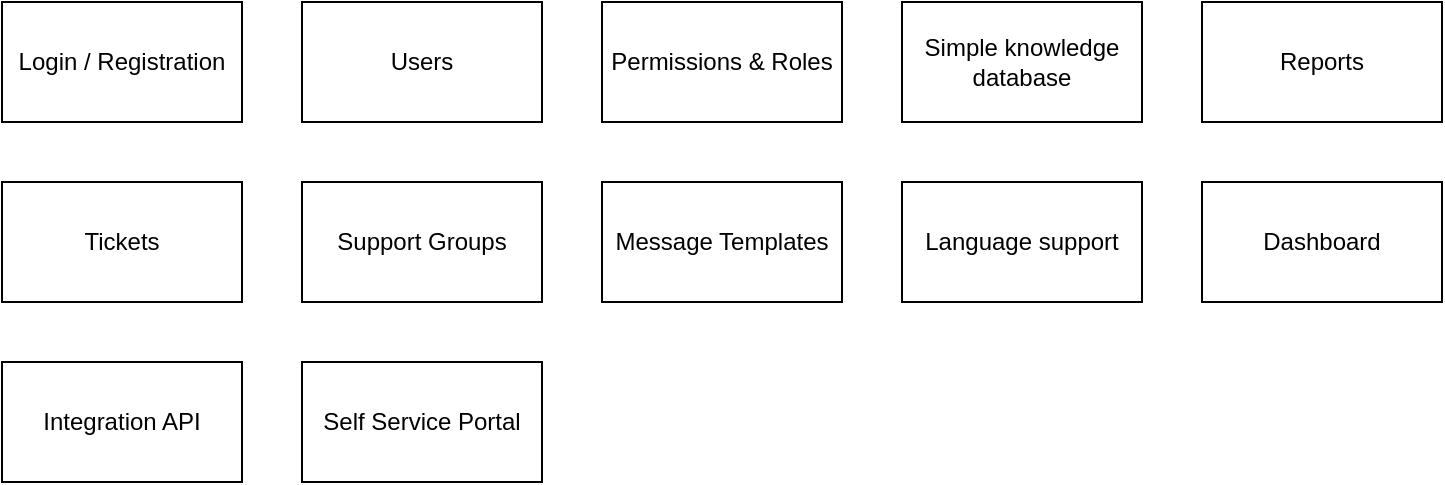 <mxfile version="15.5.4" type="github" pages="6">
  <diagram id="U4mg9C_StiXj8ZKMRVDW" name="Themes">
    <mxGraphModel dx="982" dy="543" grid="1" gridSize="10" guides="1" tooltips="1" connect="1" arrows="1" fold="1" page="1" pageScale="1" pageWidth="827" pageHeight="1169" math="0" shadow="0">
      <root>
        <mxCell id="0" />
        <mxCell id="1" parent="0" />
        <UserObject label="Login / Registration" link="data:page/id,Eyx1zjlR73WPF7y6X4yR" id="JEgnqoY6I7uBtnNxOAXn-1">
          <mxCell style="rounded=0;whiteSpace=wrap;html=1;" parent="1" vertex="1">
            <mxGeometry x="40" y="40" width="120" height="60" as="geometry" />
          </mxCell>
        </UserObject>
        <UserObject label="Users" link="data:page/id,vCbPo8Xh16mwTPyjkDVn" id="LqviV_DNU4wQCkDSFplH-1">
          <mxCell style="rounded=0;whiteSpace=wrap;html=1;" parent="1" vertex="1">
            <mxGeometry x="190" y="40" width="120" height="60" as="geometry" />
          </mxCell>
        </UserObject>
        <UserObject label="Permissions &amp;amp; Roles" link="data:page/id,KQM59oLYCG9JoziI4fd3" id="w8sz3olIVCtSpXsirirF-1">
          <mxCell style="rounded=0;whiteSpace=wrap;html=1;" parent="1" vertex="1">
            <mxGeometry x="340" y="40" width="120" height="60" as="geometry" />
          </mxCell>
        </UserObject>
        <mxCell id="USSnysQ1i_rHeAMIco7n-1" value="&lt;div&gt;Tickets&lt;/div&gt;" style="rounded=0;whiteSpace=wrap;html=1;" parent="1" vertex="1">
          <mxGeometry x="40" y="130" width="120" height="60" as="geometry" />
        </mxCell>
        <mxCell id="USSnysQ1i_rHeAMIco7n-2" value="Support Groups" style="rounded=0;whiteSpace=wrap;html=1;" parent="1" vertex="1">
          <mxGeometry x="190" y="130" width="120" height="60" as="geometry" />
        </mxCell>
        <mxCell id="sE-CPNXv4pUMjsDhTnFV-1" value="Message Templates" style="rounded=0;whiteSpace=wrap;html=1;" parent="1" vertex="1">
          <mxGeometry x="340" y="130" width="120" height="60" as="geometry" />
        </mxCell>
        <mxCell id="sE-CPNXv4pUMjsDhTnFV-2" value="&lt;div&gt;Language support&lt;/div&gt;" style="rounded=0;whiteSpace=wrap;html=1;" parent="1" vertex="1">
          <mxGeometry x="490" y="130" width="120" height="60" as="geometry" />
        </mxCell>
        <mxCell id="sE-CPNXv4pUMjsDhTnFV-3" value="Simple knowledge database" style="rounded=0;whiteSpace=wrap;html=1;" parent="1" vertex="1">
          <mxGeometry x="490" y="40" width="120" height="60" as="geometry" />
        </mxCell>
        <mxCell id="sE-CPNXv4pUMjsDhTnFV-4" value="&lt;div&gt;Reports&lt;/div&gt;" style="rounded=0;whiteSpace=wrap;html=1;" parent="1" vertex="1">
          <mxGeometry x="640" y="40" width="120" height="60" as="geometry" />
        </mxCell>
        <mxCell id="sE-CPNXv4pUMjsDhTnFV-5" value="Integration API" style="rounded=0;whiteSpace=wrap;html=1;" parent="1" vertex="1">
          <mxGeometry x="40" y="220" width="120" height="60" as="geometry" />
        </mxCell>
        <mxCell id="sE-CPNXv4pUMjsDhTnFV-6" value="Dashboard" style="rounded=0;whiteSpace=wrap;html=1;" parent="1" vertex="1">
          <mxGeometry x="640" y="130" width="120" height="60" as="geometry" />
        </mxCell>
        <mxCell id="7dpnqH_wEJrqDhVX8jPt-1" value="Self Service Portal" style="rounded=0;whiteSpace=wrap;html=1;" vertex="1" parent="1">
          <mxGeometry x="190" y="220" width="120" height="60" as="geometry" />
        </mxCell>
      </root>
    </mxGraphModel>
  </diagram>
  <diagram id="Eyx1zjlR73WPF7y6X4yR" name="Login / Registration">
    <mxGraphModel dx="1809" dy="543" grid="1" gridSize="10" guides="1" tooltips="1" connect="1" arrows="1" fold="1" page="1" pageScale="1" pageWidth="827" pageHeight="1169" math="0" shadow="0">
      <root>
        <mxCell id="g2kaFrd8a3R5kdr6RoFH-0" />
        <mxCell id="g2kaFrd8a3R5kdr6RoFH-1" parent="g2kaFrd8a3R5kdr6RoFH-0" />
        <mxCell id="pInp6oD9n5h3ioizF-e9-3" value="" style="edgeStyle=orthogonalEdgeStyle;rounded=0;orthogonalLoop=1;jettySize=auto;html=1;" edge="1" parent="g2kaFrd8a3R5kdr6RoFH-1" source="g89evlefRfwaJGI9LU7N-0" target="pInp6oD9n5h3ioizF-e9-2">
          <mxGeometry relative="1" as="geometry">
            <Array as="points">
              <mxPoint x="90" y="130" />
              <mxPoint x="-60" y="130" />
            </Array>
          </mxGeometry>
        </mxCell>
        <mxCell id="pInp6oD9n5h3ioizF-e9-5" value="" style="edgeStyle=orthogonalEdgeStyle;rounded=0;orthogonalLoop=1;jettySize=auto;html=1;" edge="1" parent="g2kaFrd8a3R5kdr6RoFH-1" source="g89evlefRfwaJGI9LU7N-0" target="pInp6oD9n5h3ioizF-e9-4">
          <mxGeometry relative="1" as="geometry" />
        </mxCell>
        <mxCell id="pInp6oD9n5h3ioizF-e9-6" value="" style="edgeStyle=orthogonalEdgeStyle;rounded=0;orthogonalLoop=1;jettySize=auto;html=1;" edge="1" parent="g2kaFrd8a3R5kdr6RoFH-1" source="g89evlefRfwaJGI9LU7N-0" target="pInp6oD9n5h3ioizF-e9-4">
          <mxGeometry relative="1" as="geometry" />
        </mxCell>
        <mxCell id="pInp6oD9n5h3ioizF-e9-7" value="" style="edgeStyle=orthogonalEdgeStyle;rounded=0;orthogonalLoop=1;jettySize=auto;html=1;" edge="1" parent="g2kaFrd8a3R5kdr6RoFH-1" source="g89evlefRfwaJGI9LU7N-0" target="pInp6oD9n5h3ioizF-e9-4">
          <mxGeometry relative="1" as="geometry" />
        </mxCell>
        <mxCell id="pInp6oD9n5h3ioizF-e9-9" value="" style="edgeStyle=orthogonalEdgeStyle;rounded=0;orthogonalLoop=1;jettySize=auto;html=1;" edge="1" parent="g2kaFrd8a3R5kdr6RoFH-1" source="g89evlefRfwaJGI9LU7N-0" target="pInp6oD9n5h3ioizF-e9-8">
          <mxGeometry relative="1" as="geometry">
            <Array as="points">
              <mxPoint x="90" y="130" />
              <mxPoint x="240" y="130" />
            </Array>
          </mxGeometry>
        </mxCell>
        <mxCell id="g89evlefRfwaJGI9LU7N-0" value="0Auth with OpenID Connect" style="rounded=0;whiteSpace=wrap;html=1;" parent="g2kaFrd8a3R5kdr6RoFH-1" vertex="1">
          <mxGeometry x="30" y="30" width="120" height="60" as="geometry" />
        </mxCell>
        <mxCell id="pInp6oD9n5h3ioizF-e9-10" value="" style="edgeStyle=orthogonalEdgeStyle;rounded=0;orthogonalLoop=1;jettySize=auto;html=1;" edge="1" parent="g2kaFrd8a3R5kdr6RoFH-1" source="pInp6oD9n5h3ioizF-e9-0" target="pInp6oD9n5h3ioizF-e9-1">
          <mxGeometry relative="1" as="geometry" />
        </mxCell>
        <mxCell id="pInp6oD9n5h3ioizF-e9-0" value="Username / Password" style="rounded=0;whiteSpace=wrap;html=1;" vertex="1" parent="g2kaFrd8a3R5kdr6RoFH-1">
          <mxGeometry x="180" y="30" width="120" height="60" as="geometry" />
        </mxCell>
        <mxCell id="pInp6oD9n5h3ioizF-e9-1" value="2FA?" style="rounded=0;whiteSpace=wrap;html=1;" vertex="1" parent="g2kaFrd8a3R5kdr6RoFH-1">
          <mxGeometry x="330" y="30" width="120" height="60" as="geometry" />
        </mxCell>
        <mxCell id="pInp6oD9n5h3ioizF-e9-2" value="Sign in with Google" style="whiteSpace=wrap;html=1;rounded=0;" vertex="1" parent="g2kaFrd8a3R5kdr6RoFH-1">
          <mxGeometry x="-120" y="170" width="120" height="60" as="geometry" />
        </mxCell>
        <mxCell id="pInp6oD9n5h3ioizF-e9-4" value="Sign in with Microsoft?" style="whiteSpace=wrap;html=1;rounded=0;" vertex="1" parent="g2kaFrd8a3R5kdr6RoFH-1">
          <mxGeometry x="30" y="170" width="120" height="60" as="geometry" />
        </mxCell>
        <mxCell id="pInp6oD9n5h3ioizF-e9-8" value="Sign in with AppleID?" style="whiteSpace=wrap;html=1;rounded=0;" vertex="1" parent="g2kaFrd8a3R5kdr6RoFH-1">
          <mxGeometry x="180" y="170" width="120" height="60" as="geometry" />
        </mxCell>
        <mxCell id="pInp6oD9n5h3ioizF-e9-14" value="" style="edgeStyle=orthogonalEdgeStyle;rounded=0;orthogonalLoop=1;jettySize=auto;html=1;" edge="1" parent="g2kaFrd8a3R5kdr6RoFH-1" source="pInp6oD9n5h3ioizF-e9-12" target="pInp6oD9n5h3ioizF-e9-13">
          <mxGeometry relative="1" as="geometry" />
        </mxCell>
        <mxCell id="pInp6oD9n5h3ioizF-e9-12" value="&lt;div&gt;SSO?&lt;/div&gt;" style="rounded=0;whiteSpace=wrap;html=1;" vertex="1" parent="g2kaFrd8a3R5kdr6RoFH-1">
          <mxGeometry x="-120" y="30" width="120" height="60" as="geometry" />
        </mxCell>
        <mxCell id="pInp6oD9n5h3ioizF-e9-13" value="Active Directory" style="whiteSpace=wrap;html=1;rounded=0;" vertex="1" parent="g2kaFrd8a3R5kdr6RoFH-1">
          <mxGeometry x="-270" y="30" width="120" height="60" as="geometry" />
        </mxCell>
        <mxCell id="ITjloOK89JKDuX9WO4us-0" value="During login,&lt;br&gt;if &amp;gt; 1 roles, let user select wanted role" style="rounded=0;whiteSpace=wrap;html=1;" vertex="1" parent="g2kaFrd8a3R5kdr6RoFH-1">
          <mxGeometry x="480" y="30" width="120" height="60" as="geometry" />
        </mxCell>
        <mxCell id="ITjloOK89JKDuX9WO4us-1" value="" style="rounded=0;whiteSpace=wrap;html=1;" vertex="1" parent="g2kaFrd8a3R5kdr6RoFH-1">
          <mxGeometry x="630" y="30" width="120" height="60" as="geometry" />
        </mxCell>
      </root>
    </mxGraphModel>
  </diagram>
  <diagram id="vCbPo8Xh16mwTPyjkDVn" name="Users">
    <mxGraphModel dx="1422" dy="786" grid="1" gridSize="10" guides="1" tooltips="1" connect="1" arrows="1" fold="1" page="1" pageScale="1" pageWidth="827" pageHeight="1169" math="0" shadow="0">
      <root>
        <mxCell id="QegS6RiroXAI6x7no39Y-0" />
        <mxCell id="QegS6RiroXAI6x7no39Y-1" parent="QegS6RiroXAI6x7no39Y-0" />
        <mxCell id="EOXcjshEC4YQNlcK4g03-1" value="Users" style="swimlane;fontStyle=0;childLayout=stackLayout;horizontal=1;startSize=30;horizontalStack=0;resizeParent=1;resizeParentMax=0;resizeLast=0;collapsible=1;marginBottom=0;" vertex="1" parent="QegS6RiroXAI6x7no39Y-1">
          <mxGeometry width="140" height="210" as="geometry" />
        </mxCell>
        <mxCell id="EOXcjshEC4YQNlcK4g03-2" value="id" style="text;strokeColor=none;fillColor=none;align=left;verticalAlign=middle;spacingLeft=4;spacingRight=4;overflow=hidden;points=[[0,0.5],[1,0.5]];portConstraint=eastwest;rotatable=0;" vertex="1" parent="EOXcjshEC4YQNlcK4g03-1">
          <mxGeometry y="30" width="140" height="30" as="geometry" />
        </mxCell>
        <mxCell id="EOXcjshEC4YQNlcK4g03-37" value="password" style="text;strokeColor=none;fillColor=none;align=left;verticalAlign=middle;spacingLeft=4;spacingRight=4;overflow=hidden;points=[[0,0.5],[1,0.5]];portConstraint=eastwest;rotatable=0;" vertex="1" parent="EOXcjshEC4YQNlcK4g03-1">
          <mxGeometry y="60" width="140" height="30" as="geometry" />
        </mxCell>
        <mxCell id="EOXcjshEC4YQNlcK4g03-46" value="loginid" style="text;strokeColor=none;fillColor=none;align=left;verticalAlign=middle;spacingLeft=4;spacingRight=4;overflow=hidden;points=[[0,0.5],[1,0.5]];portConstraint=eastwest;rotatable=0;" vertex="1" parent="EOXcjshEC4YQNlcK4g03-1">
          <mxGeometry y="90" width="140" height="30" as="geometry" />
        </mxCell>
        <mxCell id="EOXcjshEC4YQNlcK4g03-47" value="firstname" style="text;strokeColor=none;fillColor=none;align=left;verticalAlign=middle;spacingLeft=4;spacingRight=4;overflow=hidden;points=[[0,0.5],[1,0.5]];portConstraint=eastwest;rotatable=0;" vertex="1" parent="EOXcjshEC4YQNlcK4g03-1">
          <mxGeometry y="120" width="140" height="30" as="geometry" />
        </mxCell>
        <mxCell id="EOXcjshEC4YQNlcK4g03-48" value="lastname" style="text;strokeColor=none;fillColor=none;align=left;verticalAlign=middle;spacingLeft=4;spacingRight=4;overflow=hidden;points=[[0,0.5],[1,0.5]];portConstraint=eastwest;rotatable=0;" vertex="1" parent="EOXcjshEC4YQNlcK4g03-1">
          <mxGeometry y="150" width="140" height="30" as="geometry" />
        </mxCell>
        <mxCell id="EOXcjshEC4YQNlcK4g03-49" value="isdisabled" style="text;strokeColor=none;fillColor=none;align=left;verticalAlign=middle;spacingLeft=4;spacingRight=4;overflow=hidden;points=[[0,0.5],[1,0.5]];portConstraint=eastwest;rotatable=0;" vertex="1" parent="EOXcjshEC4YQNlcK4g03-1">
          <mxGeometry y="180" width="140" height="30" as="geometry" />
        </mxCell>
        <mxCell id="EOXcjshEC4YQNlcK4g03-32" value="Customers" style="swimlane;fontStyle=0;childLayout=stackLayout;horizontal=1;startSize=30;horizontalStack=0;resizeParent=1;resizeParentMax=0;resizeLast=0;collapsible=1;marginBottom=0;" vertex="1" parent="QegS6RiroXAI6x7no39Y-1">
          <mxGeometry x="180" width="140" height="120" as="geometry" />
        </mxCell>
        <mxCell id="EOXcjshEC4YQNlcK4g03-33" value="userid" style="text;strokeColor=none;fillColor=none;align=left;verticalAlign=middle;spacingLeft=4;spacingRight=4;overflow=hidden;points=[[0,0.5],[1,0.5]];portConstraint=eastwest;rotatable=0;" vertex="1" parent="EOXcjshEC4YQNlcK4g03-32">
          <mxGeometry y="30" width="140" height="30" as="geometry" />
        </mxCell>
        <mxCell id="EOXcjshEC4YQNlcK4g03-34" value="email" style="text;strokeColor=none;fillColor=none;align=left;verticalAlign=middle;spacingLeft=4;spacingRight=4;overflow=hidden;points=[[0,0.5],[1,0.5]];portConstraint=eastwest;rotatable=0;" vertex="1" parent="EOXcjshEC4YQNlcK4g03-32">
          <mxGeometry y="60" width="140" height="30" as="geometry" />
        </mxCell>
        <mxCell id="EOXcjshEC4YQNlcK4g03-35" value="phone" style="text;strokeColor=none;fillColor=none;align=left;verticalAlign=middle;spacingLeft=4;spacingRight=4;overflow=hidden;points=[[0,0.5],[1,0.5]];portConstraint=eastwest;rotatable=0;" vertex="1" parent="EOXcjshEC4YQNlcK4g03-32">
          <mxGeometry y="90" width="140" height="30" as="geometry" />
        </mxCell>
        <mxCell id="EOXcjshEC4YQNlcK4g03-38" value="employees" style="swimlane;fontStyle=0;childLayout=stackLayout;horizontal=1;startSize=30;horizontalStack=0;resizeParent=1;resizeParentMax=0;resizeLast=0;collapsible=1;marginBottom=0;" vertex="1" parent="QegS6RiroXAI6x7no39Y-1">
          <mxGeometry x="180" y="160" width="140" height="120" as="geometry" />
        </mxCell>
        <mxCell id="EOXcjshEC4YQNlcK4g03-39" value="userid" style="text;strokeColor=none;fillColor=none;align=left;verticalAlign=middle;spacingLeft=4;spacingRight=4;overflow=hidden;points=[[0,0.5],[1,0.5]];portConstraint=eastwest;rotatable=0;" vertex="1" parent="EOXcjshEC4YQNlcK4g03-38">
          <mxGeometry y="30" width="140" height="30" as="geometry" />
        </mxCell>
        <mxCell id="EOXcjshEC4YQNlcK4g03-40" value="email" style="text;strokeColor=none;fillColor=none;align=left;verticalAlign=middle;spacingLeft=4;spacingRight=4;overflow=hidden;points=[[0,0.5],[1,0.5]];portConstraint=eastwest;rotatable=0;" vertex="1" parent="EOXcjshEC4YQNlcK4g03-38">
          <mxGeometry y="60" width="140" height="30" as="geometry" />
        </mxCell>
        <mxCell id="EOXcjshEC4YQNlcK4g03-41" value="phone" style="text;strokeColor=none;fillColor=none;align=left;verticalAlign=middle;spacingLeft=4;spacingRight=4;overflow=hidden;points=[[0,0.5],[1,0.5]];portConstraint=eastwest;rotatable=0;" vertex="1" parent="EOXcjshEC4YQNlcK4g03-38">
          <mxGeometry y="90" width="140" height="30" as="geometry" />
        </mxCell>
        <mxCell id="EOXcjshEC4YQNlcK4g03-43" value="1" style="edgeStyle=orthogonalEdgeStyle;rounded=0;orthogonalLoop=1;jettySize=auto;html=1;exitX=1;exitY=0.5;exitDx=0;exitDy=0;" edge="1" parent="QegS6RiroXAI6x7no39Y-1" source="EOXcjshEC4YQNlcK4g03-2" target="EOXcjshEC4YQNlcK4g03-38">
          <mxGeometry relative="1" as="geometry">
            <Array as="points">
              <mxPoint x="160" y="45" />
              <mxPoint x="160" y="180" />
            </Array>
          </mxGeometry>
        </mxCell>
        <mxCell id="EOXcjshEC4YQNlcK4g03-45" value="1" style="edgeStyle=orthogonalEdgeStyle;rounded=0;orthogonalLoop=1;jettySize=auto;html=1;exitX=1;exitY=0.5;exitDx=0;exitDy=0;entryX=0.005;entryY=0.14;entryDx=0;entryDy=0;entryPerimeter=0;" edge="1" parent="QegS6RiroXAI6x7no39Y-1" source="EOXcjshEC4YQNlcK4g03-2" target="EOXcjshEC4YQNlcK4g03-32">
          <mxGeometry relative="1" as="geometry" />
        </mxCell>
      </root>
    </mxGraphModel>
  </diagram>
  <diagram id="KQM59oLYCG9JoziI4fd3" name="Permissions &amp; Roles">
    <mxGraphModel dx="2062" dy="1140" grid="1" gridSize="10" guides="1" tooltips="1" connect="1" arrows="1" fold="1" page="1" pageScale="1" pageWidth="827" pageHeight="1169" math="0" shadow="0">
      <root>
        <mxCell id="rIuRkCqSt2JMLeKRSJT7-0" />
        <mxCell id="rIuRkCqSt2JMLeKRSJT7-1" parent="rIuRkCqSt2JMLeKRSJT7-0" />
        <mxCell id="zCUNf3qVpPSVpDuaQTa3-11" value="0 ..." style="edgeStyle=orthogonalEdgeStyle;rounded=0;orthogonalLoop=1;jettySize=auto;html=1;" edge="1" parent="rIuRkCqSt2JMLeKRSJT7-1" source="zCUNf3qVpPSVpDuaQTa3-0" target="zCUNf3qVpPSVpDuaQTa3-7">
          <mxGeometry relative="1" as="geometry" />
        </mxCell>
        <mxCell id="zCUNf3qVpPSVpDuaQTa3-0" value="Roles" style="swimlane;fontStyle=0;childLayout=stackLayout;horizontal=1;startSize=30;horizontalStack=0;resizeParent=1;resizeParentMax=0;resizeLast=0;collapsible=1;marginBottom=0;" vertex="1" parent="rIuRkCqSt2JMLeKRSJT7-1">
          <mxGeometry x="30" y="20" width="140" height="120" as="geometry" />
        </mxCell>
        <mxCell id="zCUNf3qVpPSVpDuaQTa3-1" value="roleId" style="text;strokeColor=none;fillColor=none;align=left;verticalAlign=middle;spacingLeft=4;spacingRight=4;overflow=hidden;points=[[0,0.5],[1,0.5]];portConstraint=eastwest;rotatable=0;" vertex="1" parent="zCUNf3qVpPSVpDuaQTa3-0">
          <mxGeometry y="30" width="140" height="30" as="geometry" />
        </mxCell>
        <mxCell id="zCUNf3qVpPSVpDuaQTa3-2" value="roleName" style="text;strokeColor=none;fillColor=none;align=left;verticalAlign=middle;spacingLeft=4;spacingRight=4;overflow=hidden;points=[[0,0.5],[1,0.5]];portConstraint=eastwest;rotatable=0;" vertex="1" parent="zCUNf3qVpPSVpDuaQTa3-0">
          <mxGeometry y="60" width="140" height="30" as="geometry" />
        </mxCell>
        <mxCell id="zCUNf3qVpPSVpDuaQTa3-3" value="roleDescription" style="text;strokeColor=none;fillColor=none;align=left;verticalAlign=middle;spacingLeft=4;spacingRight=4;overflow=hidden;points=[[0,0.5],[1,0.5]];portConstraint=eastwest;rotatable=0;" vertex="1" parent="zCUNf3qVpPSVpDuaQTa3-0">
          <mxGeometry y="90" width="140" height="30" as="geometry" />
        </mxCell>
        <mxCell id="zCUNf3qVpPSVpDuaQTa3-15" value="1..." style="edgeStyle=orthogonalEdgeStyle;rounded=0;orthogonalLoop=1;jettySize=auto;html=1;startArrow=classic;startFill=1;" edge="1" parent="rIuRkCqSt2JMLeKRSJT7-1" source="zCUNf3qVpPSVpDuaQTa3-7" target="zCUNf3qVpPSVpDuaQTa3-12">
          <mxGeometry relative="1" as="geometry" />
        </mxCell>
        <mxCell id="zCUNf3qVpPSVpDuaQTa3-7" value="Role_Permission_junction" style="swimlane;fontStyle=0;childLayout=stackLayout;horizontal=1;startSize=30;horizontalStack=0;resizeParent=1;resizeParentMax=0;resizeLast=0;collapsible=1;marginBottom=0;" vertex="1" parent="rIuRkCqSt2JMLeKRSJT7-1">
          <mxGeometry x="254" y="35" width="160" height="90" as="geometry" />
        </mxCell>
        <mxCell id="zCUNf3qVpPSVpDuaQTa3-8" value="roleid" style="text;strokeColor=none;fillColor=none;align=left;verticalAlign=middle;spacingLeft=4;spacingRight=4;overflow=hidden;points=[[0,0.5],[1,0.5]];portConstraint=eastwest;rotatable=0;" vertex="1" parent="zCUNf3qVpPSVpDuaQTa3-7">
          <mxGeometry y="30" width="160" height="30" as="geometry" />
        </mxCell>
        <mxCell id="zCUNf3qVpPSVpDuaQTa3-9" value="permissionid" style="text;strokeColor=none;fillColor=none;align=left;verticalAlign=middle;spacingLeft=4;spacingRight=4;overflow=hidden;points=[[0,0.5],[1,0.5]];portConstraint=eastwest;rotatable=0;" vertex="1" parent="zCUNf3qVpPSVpDuaQTa3-7">
          <mxGeometry y="60" width="160" height="30" as="geometry" />
        </mxCell>
        <mxCell id="zCUNf3qVpPSVpDuaQTa3-12" value="Permissions" style="swimlane;fontStyle=0;childLayout=stackLayout;horizontal=1;startSize=30;horizontalStack=0;resizeParent=1;resizeParentMax=0;resizeLast=0;collapsible=1;marginBottom=0;" vertex="1" parent="rIuRkCqSt2JMLeKRSJT7-1">
          <mxGeometry x="494" y="20" width="160" height="120" as="geometry" />
        </mxCell>
        <mxCell id="zCUNf3qVpPSVpDuaQTa3-14" value="permissionid" style="text;strokeColor=none;fillColor=none;align=left;verticalAlign=middle;spacingLeft=4;spacingRight=4;overflow=hidden;points=[[0,0.5],[1,0.5]];portConstraint=eastwest;rotatable=0;" vertex="1" parent="zCUNf3qVpPSVpDuaQTa3-12">
          <mxGeometry y="30" width="160" height="30" as="geometry" />
        </mxCell>
        <mxCell id="zCUNf3qVpPSVpDuaQTa3-16" value="permissionName" style="text;strokeColor=none;fillColor=none;align=left;verticalAlign=middle;spacingLeft=4;spacingRight=4;overflow=hidden;points=[[0,0.5],[1,0.5]];portConstraint=eastwest;rotatable=0;" vertex="1" parent="zCUNf3qVpPSVpDuaQTa3-12">
          <mxGeometry y="60" width="160" height="30" as="geometry" />
        </mxCell>
        <mxCell id="zCUNf3qVpPSVpDuaQTa3-17" value="permissionDescription" style="text;strokeColor=none;fillColor=none;align=left;verticalAlign=middle;spacingLeft=4;spacingRight=4;overflow=hidden;points=[[0,0.5],[1,0.5]];portConstraint=eastwest;rotatable=0;" vertex="1" parent="zCUNf3qVpPSVpDuaQTa3-12">
          <mxGeometry y="90" width="160" height="30" as="geometry" />
        </mxCell>
      </root>
    </mxGraphModel>
  </diagram>
  <diagram id="INfcWAX1p6lqeUiawpZ3" name="Tickets">
    <mxGraphModel dx="982" dy="543" grid="1" gridSize="10" guides="1" tooltips="1" connect="1" arrows="1" fold="1" page="1" pageScale="1" pageWidth="827" pageHeight="1169" math="0" shadow="0">
      <root>
        <mxCell id="KjummVrChoLHGrDwkJ1C-0" />
        <mxCell id="KjummVrChoLHGrDwkJ1C-1" parent="KjummVrChoLHGrDwkJ1C-0" />
        <mxCell id="KjummVrChoLHGrDwkJ1C-2" value="Status" style="rounded=0;whiteSpace=wrap;html=1;" vertex="1" parent="KjummVrChoLHGrDwkJ1C-1">
          <mxGeometry x="150" y="310" width="120" height="60" as="geometry" />
        </mxCell>
        <mxCell id="KjummVrChoLHGrDwkJ1C-17" value="" style="edgeStyle=orthogonalEdgeStyle;rounded=0;orthogonalLoop=1;jettySize=auto;html=1;startArrow=none;startFill=0;" edge="1" parent="KjummVrChoLHGrDwkJ1C-1" source="KjummVrChoLHGrDwkJ1C-3" target="KjummVrChoLHGrDwkJ1C-2">
          <mxGeometry relative="1" as="geometry" />
        </mxCell>
        <mxCell id="PVrCdGqjDOZRtEWQU6Nc-3" value="" style="edgeStyle=orthogonalEdgeStyle;rounded=0;orthogonalLoop=1;jettySize=auto;html=1;startArrow=none;startFill=0;" edge="1" parent="KjummVrChoLHGrDwkJ1C-1" source="KjummVrChoLHGrDwkJ1C-3" target="PVrCdGqjDOZRtEWQU6Nc-2">
          <mxGeometry relative="1" as="geometry">
            <Array as="points">
              <mxPoint x="210" y="290" />
              <mxPoint x="80" y="290" />
            </Array>
          </mxGeometry>
        </mxCell>
        <mxCell id="KjummVrChoLHGrDwkJ1C-3" value="Ticket flow" style="rounded=0;whiteSpace=wrap;html=1;" vertex="1" parent="KjummVrChoLHGrDwkJ1C-1">
          <mxGeometry x="150" y="210" width="120" height="60" as="geometry" />
        </mxCell>
        <mxCell id="KjummVrChoLHGrDwkJ1C-4" value="Assignie" style="rounded=0;whiteSpace=wrap;html=1;" vertex="1" parent="KjummVrChoLHGrDwkJ1C-1">
          <mxGeometry x="10" y="210" width="120" height="60" as="geometry" />
        </mxCell>
        <mxCell id="KjummVrChoLHGrDwkJ1C-6" style="edgeStyle=orthogonalEdgeStyle;rounded=0;orthogonalLoop=1;jettySize=auto;html=1;startArrow=none;startFill=0;" edge="1" parent="KjummVrChoLHGrDwkJ1C-1" source="KjummVrChoLHGrDwkJ1C-5" target="KjummVrChoLHGrDwkJ1C-4">
          <mxGeometry relative="1" as="geometry">
            <Array as="points">
              <mxPoint x="210" y="160" />
              <mxPoint x="70" y="160" />
            </Array>
          </mxGeometry>
        </mxCell>
        <mxCell id="KjummVrChoLHGrDwkJ1C-8" style="edgeStyle=orthogonalEdgeStyle;rounded=0;orthogonalLoop=1;jettySize=auto;html=1;entryX=0.5;entryY=0;entryDx=0;entryDy=0;startArrow=none;startFill=0;" edge="1" parent="KjummVrChoLHGrDwkJ1C-1" source="KjummVrChoLHGrDwkJ1C-5" target="KjummVrChoLHGrDwkJ1C-3">
          <mxGeometry relative="1" as="geometry" />
        </mxCell>
        <mxCell id="KjummVrChoLHGrDwkJ1C-10" style="edgeStyle=orthogonalEdgeStyle;rounded=0;orthogonalLoop=1;jettySize=auto;html=1;startArrow=none;startFill=0;" edge="1" parent="KjummVrChoLHGrDwkJ1C-1" source="KjummVrChoLHGrDwkJ1C-5" target="KjummVrChoLHGrDwkJ1C-9">
          <mxGeometry relative="1" as="geometry">
            <Array as="points">
              <mxPoint x="210" y="160" />
              <mxPoint x="354" y="160" />
            </Array>
          </mxGeometry>
        </mxCell>
        <mxCell id="PVrCdGqjDOZRtEWQU6Nc-1" value="" style="edgeStyle=orthogonalEdgeStyle;rounded=0;orthogonalLoop=1;jettySize=auto;html=1;startArrow=none;startFill=0;" edge="1" parent="KjummVrChoLHGrDwkJ1C-1" source="KjummVrChoLHGrDwkJ1C-5" target="PVrCdGqjDOZRtEWQU6Nc-0">
          <mxGeometry relative="1" as="geometry">
            <Array as="points">
              <mxPoint x="210" y="160" />
              <mxPoint x="500" y="160" />
            </Array>
          </mxGeometry>
        </mxCell>
        <mxCell id="KjummVrChoLHGrDwkJ1C-5" value="Ticket" style="rounded=0;whiteSpace=wrap;html=1;" vertex="1" parent="KjummVrChoLHGrDwkJ1C-1">
          <mxGeometry x="150" y="50" width="120" height="60" as="geometry" />
        </mxCell>
        <mxCell id="KjummVrChoLHGrDwkJ1C-12" value="" style="edgeStyle=orthogonalEdgeStyle;rounded=0;orthogonalLoop=1;jettySize=auto;html=1;startArrow=none;startFill=0;" edge="1" parent="KjummVrChoLHGrDwkJ1C-1" source="KjummVrChoLHGrDwkJ1C-9" target="KjummVrChoLHGrDwkJ1C-11">
          <mxGeometry relative="1" as="geometry" />
        </mxCell>
        <mxCell id="KjummVrChoLHGrDwkJ1C-14" value="" style="edgeStyle=orthogonalEdgeStyle;rounded=0;orthogonalLoop=1;jettySize=auto;html=1;startArrow=none;startFill=0;" edge="1" parent="KjummVrChoLHGrDwkJ1C-1" source="KjummVrChoLHGrDwkJ1C-9" target="KjummVrChoLHGrDwkJ1C-13">
          <mxGeometry relative="1" as="geometry">
            <Array as="points">
              <mxPoint x="354" y="290" />
              <mxPoint x="500" y="290" />
            </Array>
          </mxGeometry>
        </mxCell>
        <mxCell id="KjummVrChoLHGrDwkJ1C-16" value="" style="edgeStyle=orthogonalEdgeStyle;rounded=0;orthogonalLoop=1;jettySize=auto;html=1;startArrow=none;startFill=0;" edge="1" parent="KjummVrChoLHGrDwkJ1C-1" source="KjummVrChoLHGrDwkJ1C-9" target="KjummVrChoLHGrDwkJ1C-15">
          <mxGeometry relative="1" as="geometry">
            <Array as="points">
              <mxPoint x="354" y="290" />
              <mxPoint x="650" y="290" />
            </Array>
          </mxGeometry>
        </mxCell>
        <mxCell id="KjummVrChoLHGrDwkJ1C-19" value="" style="edgeStyle=orthogonalEdgeStyle;rounded=0;orthogonalLoop=1;jettySize=auto;html=1;startArrow=none;startFill=0;" edge="1" parent="KjummVrChoLHGrDwkJ1C-1" source="KjummVrChoLHGrDwkJ1C-9" target="KjummVrChoLHGrDwkJ1C-18">
          <mxGeometry relative="1" as="geometry">
            <Array as="points">
              <mxPoint x="354" y="290" />
              <mxPoint x="800" y="290" />
            </Array>
          </mxGeometry>
        </mxCell>
        <mxCell id="KjummVrChoLHGrDwkJ1C-9" value="Support Case" style="rounded=0;whiteSpace=wrap;html=1;" vertex="1" parent="KjummVrChoLHGrDwkJ1C-1">
          <mxGeometry x="294" y="210" width="120" height="60" as="geometry" />
        </mxCell>
        <mxCell id="KjummVrChoLHGrDwkJ1C-11" value="Subject" style="whiteSpace=wrap;html=1;rounded=0;" vertex="1" parent="KjummVrChoLHGrDwkJ1C-1">
          <mxGeometry x="294" y="310" width="120" height="60" as="geometry" />
        </mxCell>
        <mxCell id="PVrCdGqjDOZRtEWQU6Nc-5" value="" style="edgeStyle=orthogonalEdgeStyle;rounded=0;orthogonalLoop=1;jettySize=auto;html=1;startArrow=none;startFill=0;" edge="1" parent="KjummVrChoLHGrDwkJ1C-1" source="KjummVrChoLHGrDwkJ1C-13" target="PVrCdGqjDOZRtEWQU6Nc-4">
          <mxGeometry relative="1" as="geometry" />
        </mxCell>
        <mxCell id="PVrCdGqjDOZRtEWQU6Nc-7" value="" style="edgeStyle=orthogonalEdgeStyle;rounded=0;orthogonalLoop=1;jettySize=auto;html=1;startArrow=none;startFill=0;" edge="1" parent="KjummVrChoLHGrDwkJ1C-1" source="KjummVrChoLHGrDwkJ1C-13" target="PVrCdGqjDOZRtEWQU6Nc-6">
          <mxGeometry relative="1" as="geometry">
            <Array as="points">
              <mxPoint x="500" y="380" />
              <mxPoint x="650" y="380" />
            </Array>
          </mxGeometry>
        </mxCell>
        <mxCell id="KjummVrChoLHGrDwkJ1C-13" value="Content" style="whiteSpace=wrap;html=1;rounded=0;" vertex="1" parent="KjummVrChoLHGrDwkJ1C-1">
          <mxGeometry x="440" y="310" width="120" height="60" as="geometry" />
        </mxCell>
        <mxCell id="KjummVrChoLHGrDwkJ1C-15" value="Classicfication" style="whiteSpace=wrap;html=1;rounded=0;" vertex="1" parent="KjummVrChoLHGrDwkJ1C-1">
          <mxGeometry x="590" y="310" width="120" height="60" as="geometry" />
        </mxCell>
        <mxCell id="KjummVrChoLHGrDwkJ1C-18" value="Priority" style="whiteSpace=wrap;html=1;rounded=0;" vertex="1" parent="KjummVrChoLHGrDwkJ1C-1">
          <mxGeometry x="740" y="310" width="120" height="60" as="geometry" />
        </mxCell>
        <mxCell id="PVrCdGqjDOZRtEWQU6Nc-0" value="Customer" style="whiteSpace=wrap;html=1;rounded=0;" vertex="1" parent="KjummVrChoLHGrDwkJ1C-1">
          <mxGeometry x="440" y="210" width="120" height="60" as="geometry" />
        </mxCell>
        <mxCell id="PVrCdGqjDOZRtEWQU6Nc-2" value="Actions" style="whiteSpace=wrap;html=1;rounded=0;" vertex="1" parent="KjummVrChoLHGrDwkJ1C-1">
          <mxGeometry x="20" y="310" width="120" height="60" as="geometry" />
        </mxCell>
        <mxCell id="PVrCdGqjDOZRtEWQU6Nc-4" value="&lt;div&gt;List that&#39;s sortable on dates in&lt;br&gt;&lt;/div&gt;&lt;div&gt;Out going / incoming messages&lt;/div&gt;" style="whiteSpace=wrap;html=1;rounded=0;" vertex="1" parent="KjummVrChoLHGrDwkJ1C-1">
          <mxGeometry x="440" y="400" width="120" height="60" as="geometry" />
        </mxCell>
        <mxCell id="PVrCdGqjDOZRtEWQU6Nc-6" value="Private Notes" style="whiteSpace=wrap;html=1;rounded=0;" vertex="1" parent="KjummVrChoLHGrDwkJ1C-1">
          <mxGeometry x="590" y="400" width="120" height="60" as="geometry" />
        </mxCell>
      </root>
    </mxGraphModel>
  </diagram>
  <diagram id="TqcxR7g3vri2Pk_3eDyC" name="Support Groups">
    <mxGraphModel dx="2062" dy="1140" grid="1" gridSize="10" guides="1" tooltips="1" connect="1" arrows="1" fold="1" page="1" pageScale="1" pageWidth="827" pageHeight="1169" math="0" shadow="0">
      <root>
        <mxCell id="kWp-iIN-IZqQChmsf-bo-0" />
        <mxCell id="kWp-iIN-IZqQChmsf-bo-1" parent="kWp-iIN-IZqQChmsf-bo-0" />
        <mxCell id="kWp-iIN-IZqQChmsf-bo-5" value="" style="edgeStyle=orthogonalEdgeStyle;rounded=0;orthogonalLoop=1;jettySize=auto;html=1;startArrow=none;startFill=0;" edge="1" parent="kWp-iIN-IZqQChmsf-bo-1" source="kWp-iIN-IZqQChmsf-bo-3" target="kWp-iIN-IZqQChmsf-bo-4">
          <mxGeometry relative="1" as="geometry" />
        </mxCell>
        <mxCell id="kWp-iIN-IZqQChmsf-bo-3" value="&lt;div&gt;Support Group&lt;/div&gt;" style="rounded=0;whiteSpace=wrap;html=1;" vertex="1" parent="kWp-iIN-IZqQChmsf-bo-1">
          <mxGeometry x="340" y="30" width="120" height="60" as="geometry" />
        </mxCell>
        <mxCell id="kWp-iIN-IZqQChmsf-bo-4" value="" style="whiteSpace=wrap;html=1;rounded=0;" vertex="1" parent="kWp-iIN-IZqQChmsf-bo-1">
          <mxGeometry x="340" y="170" width="120" height="60" as="geometry" />
        </mxCell>
      </root>
    </mxGraphModel>
  </diagram>
</mxfile>
